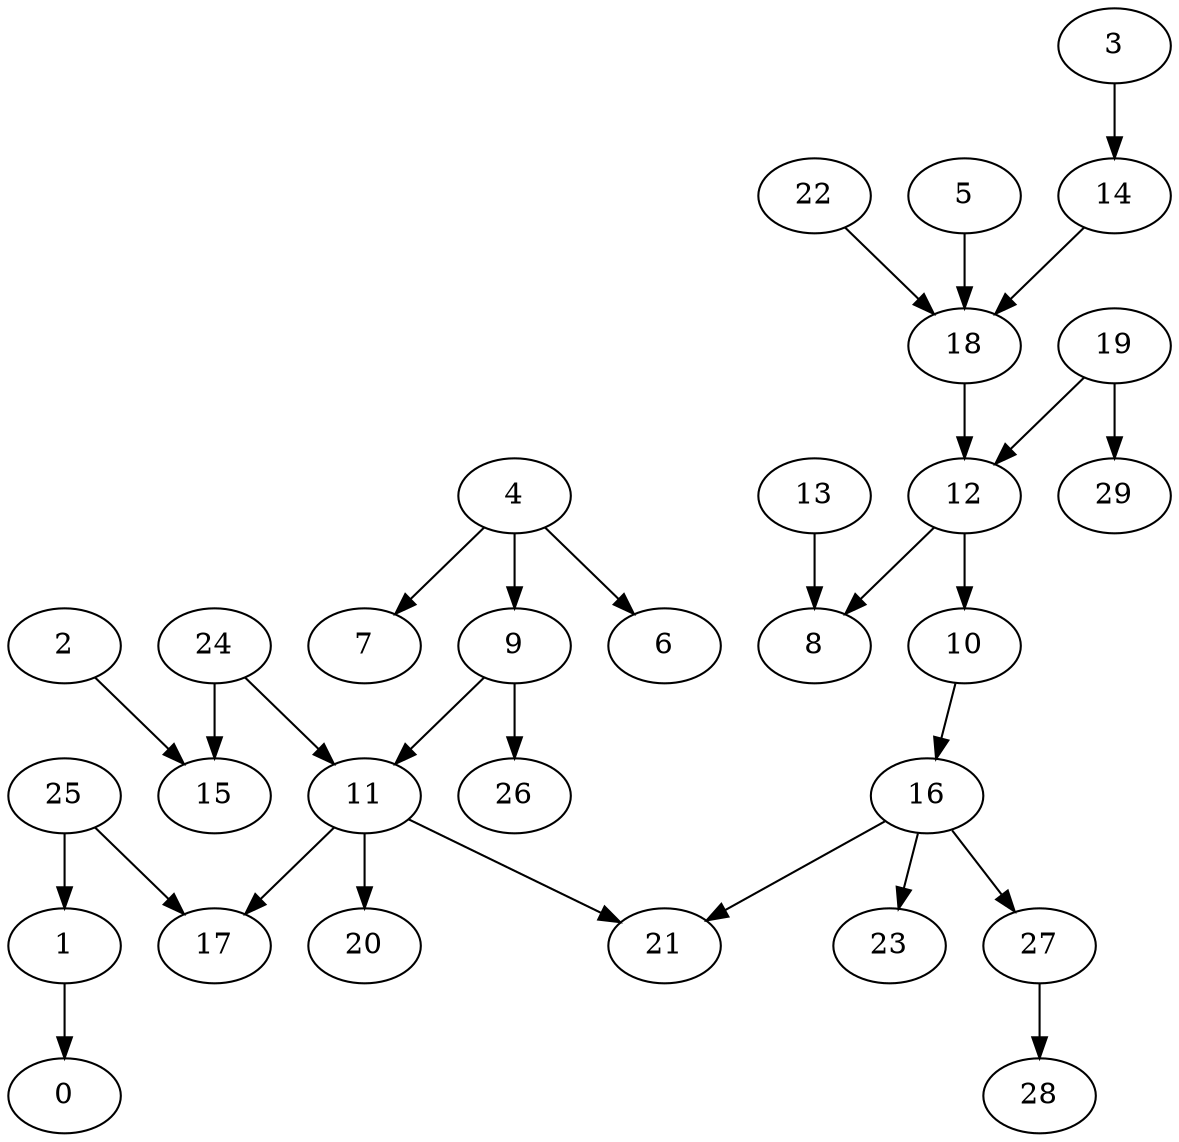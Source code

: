 digraph my_graph {
14;
18;
24;
11;
4;
7;
19;
12;
25;
1;
0;
17;
20;
29;
10;
8;
13;
16;
3;
9;
22;
5;
2;
15;
21;
23;
27;
6;
26;
28;
14->18
24->11
4->7
19->12
18->12
25->1
1->0
25->17
11->20
19->29
12->10
12->8
13->8
10->16
3->14
4->9
11->17
22->18
5->18
9->11
2->15
11->21
24->15
16->23
16->21
16->27
4->6
9->26
27->28
}